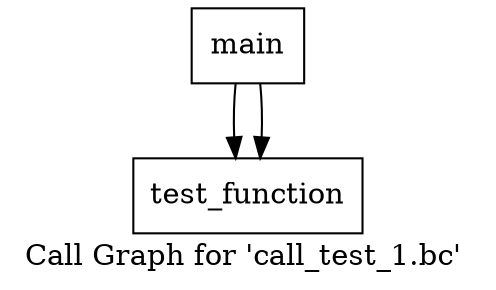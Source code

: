 digraph "Call Graph for 'call_test_1.bc'  "{
label="Call Graph for 'call_test_1.bc' ";
Node_1[shape=box,style=solid,label="main"]
"Node_1"->"Node_0"
"Node_1"->"Node_0"
Node_0[shape=box,style=solid,label="test_function"]
}

